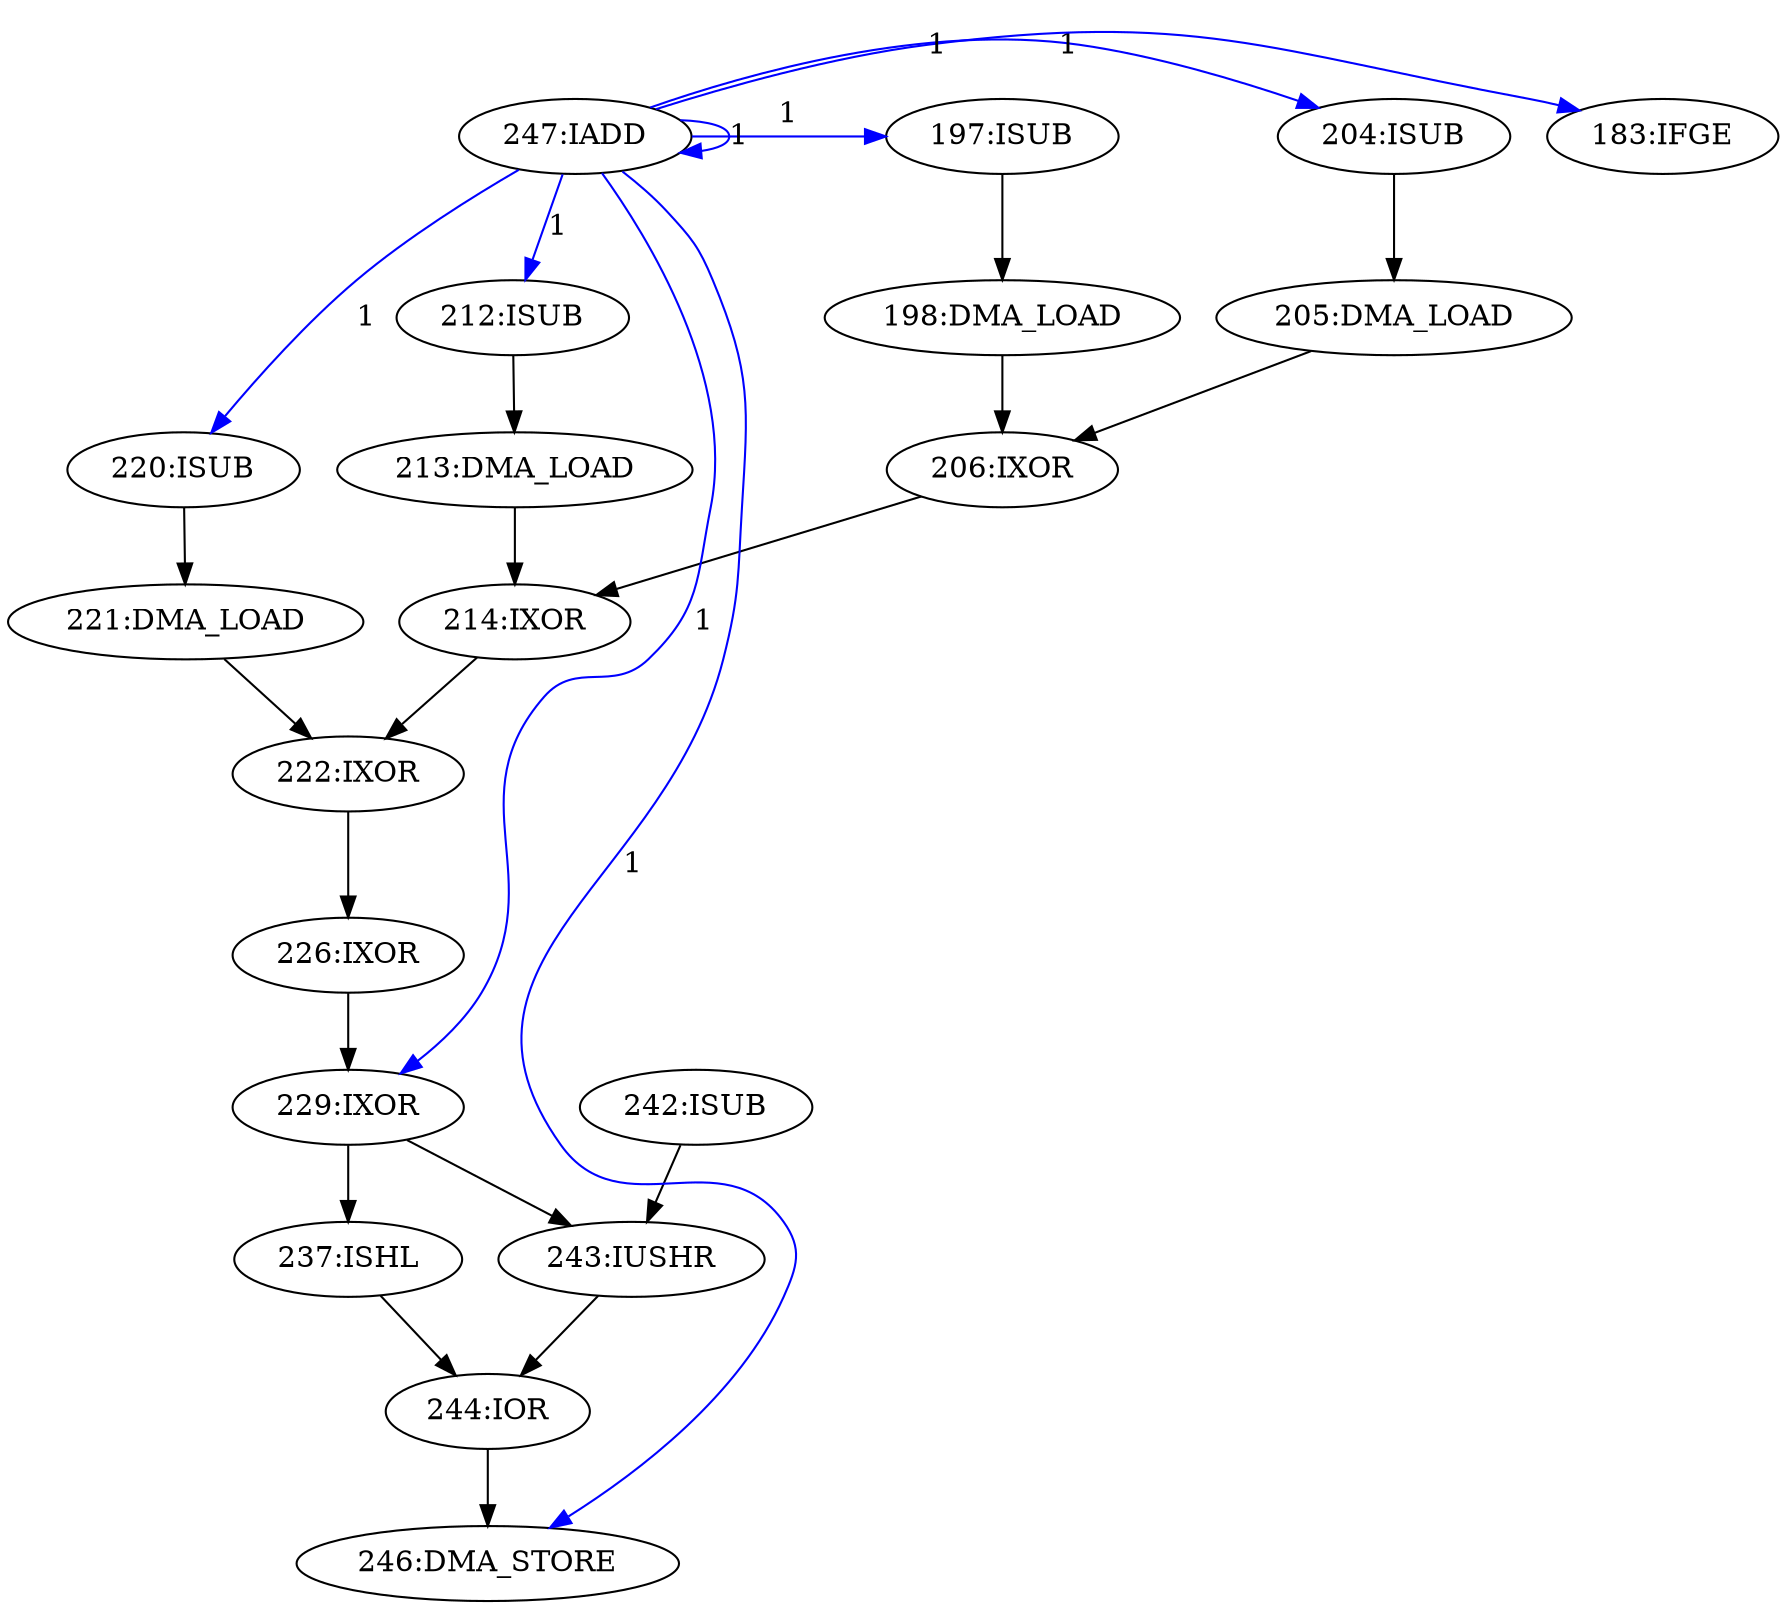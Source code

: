 digraph depgraph {
n0 [label="221:DMA_LOAD"];
n1 [label="220:ISUB"];
n1 -> n0;
n2 [label="213:DMA_LOAD"];
n3 [label="212:ISUB"];
n3 -> n2;
n4 [label="222:IXOR"];
n5 [label="214:IXOR"];
n5 -> n4;
n0 -> n4;
n6 [label="244:IOR"];
n7 [label="237:ISHL"];
n7 -> n6;
n8 [label="243:IUSHR"];
n8 -> n6;
n9 [label="229:IXOR"];
n9 -> n7;
n10 [label="206:IXOR"];
n11 [label="198:DMA_LOAD"];
n11 -> n10;
n12 [label="205:DMA_LOAD"];
n12 -> n10;
n13 [label="197:ISUB"];
n13 -> n11;
n14 [label="226:IXOR"];
n4 -> n14;
n15 [label="246:DMA_STORE"];
n6 -> n15;
n14 -> n9;
n16 [label="204:ISUB"];
n16 -> n12;
n9 -> n8;
n17 [label="242:ISUB"];
n17 -> n8;
n10 -> n5;
n2 -> n5;
n18 [label="247:IADD"];
n18 -> n13 [constraint=false,color=blue,label="1"];
n19 [label="183:IFGE"];
n18 -> n19 [constraint=false,color=blue,label="1"];
n18 -> n15 [constraint=false,color=blue,label="1"];
n18 -> n3 [constraint=false,color=blue,label="1"];
n18 -> n9 [constraint=false,color=blue,label="1"];
n18 -> n1 [constraint=false,color=blue,label="1"];
n18 -> n16 [constraint=false,color=blue,label="1"];
n18 -> n18 [constraint=false,color=blue,label="1"];
}